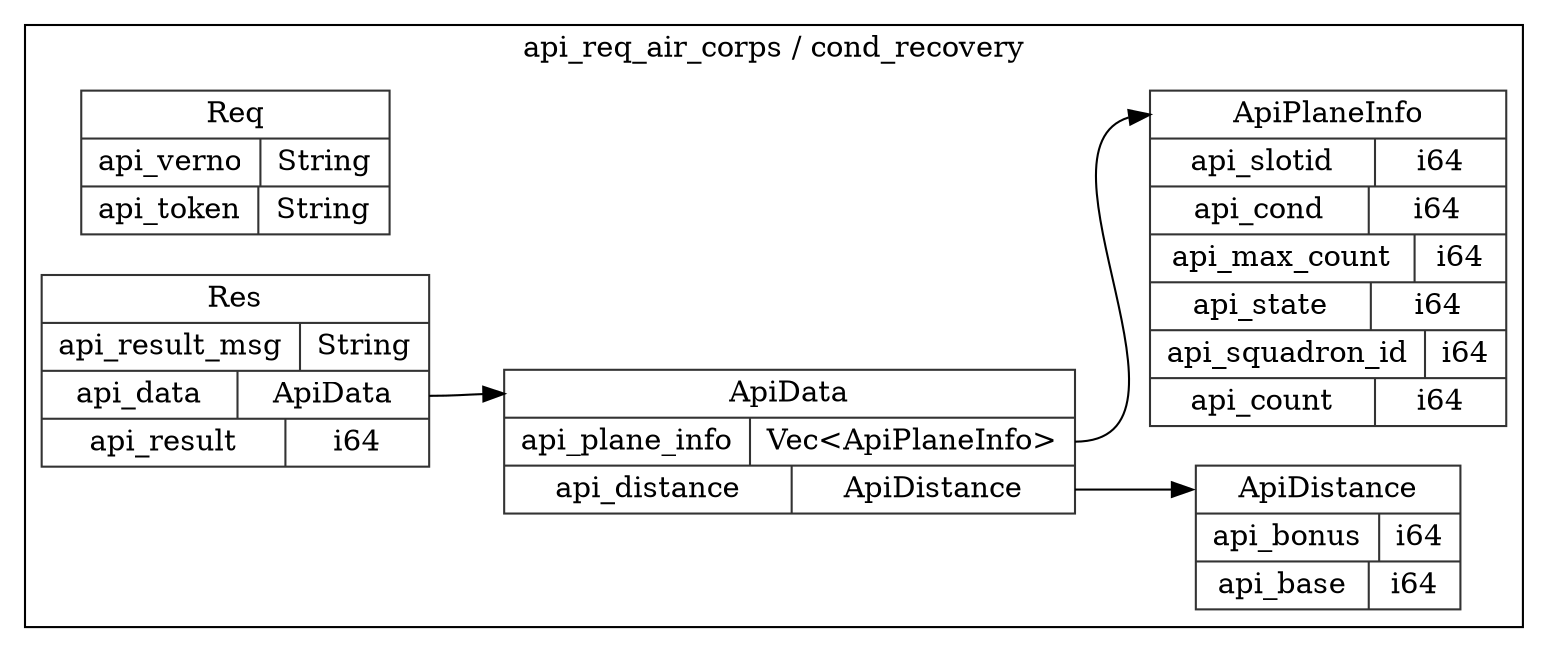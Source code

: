 digraph {
  rankdir=LR;
  subgraph cluster_0 {
    label="api_req_air_corps / cond_recovery";
    node [style="filled", color=white, style="solid", color=gray20];
    api_req_air_corps__cond_recovery__ApiPlaneInfo [label="<ApiPlaneInfo> ApiPlaneInfo  | { api_slotid | <api_slotid> i64 } | { api_cond | <api_cond> i64 } | { api_max_count | <api_max_count> i64 } | { api_state | <api_state> i64 } | { api_squadron_id | <api_squadron_id> i64 } | { api_count | <api_count> i64 }", shape=record];
    api_req_air_corps__cond_recovery__ApiData [label="<ApiData> ApiData  | { api_plane_info | <api_plane_info> Vec\<ApiPlaneInfo\> } | { api_distance | <api_distance> ApiDistance }", shape=record];
    api_req_air_corps__cond_recovery__ApiData:api_plane_info:e -> api_req_air_corps__cond_recovery__ApiPlaneInfo:ApiPlaneInfo:w;
    api_req_air_corps__cond_recovery__ApiDistance;
    api_req_air_corps__cond_recovery__ApiData:api_distance:e -> api_req_air_corps__cond_recovery__ApiDistance:ApiDistance:w;
    api_req_air_corps__cond_recovery__Req [label="<Req> Req  | { api_verno | <api_verno> String } | { api_token | <api_token> String }", shape=record];
    api_req_air_corps__cond_recovery__ApiDistance [label="<ApiDistance> ApiDistance  | { api_bonus | <api_bonus> i64 } | { api_base | <api_base> i64 }", shape=record];
    api_req_air_corps__cond_recovery__Res [label="<Res> Res  | { api_result_msg | <api_result_msg> String } | { api_data | <api_data> ApiData } | { api_result | <api_result> i64 }", shape=record];
    api_req_air_corps__cond_recovery__Res:api_data:e -> api_req_air_corps__cond_recovery__ApiData:ApiData:w;
  }
}
